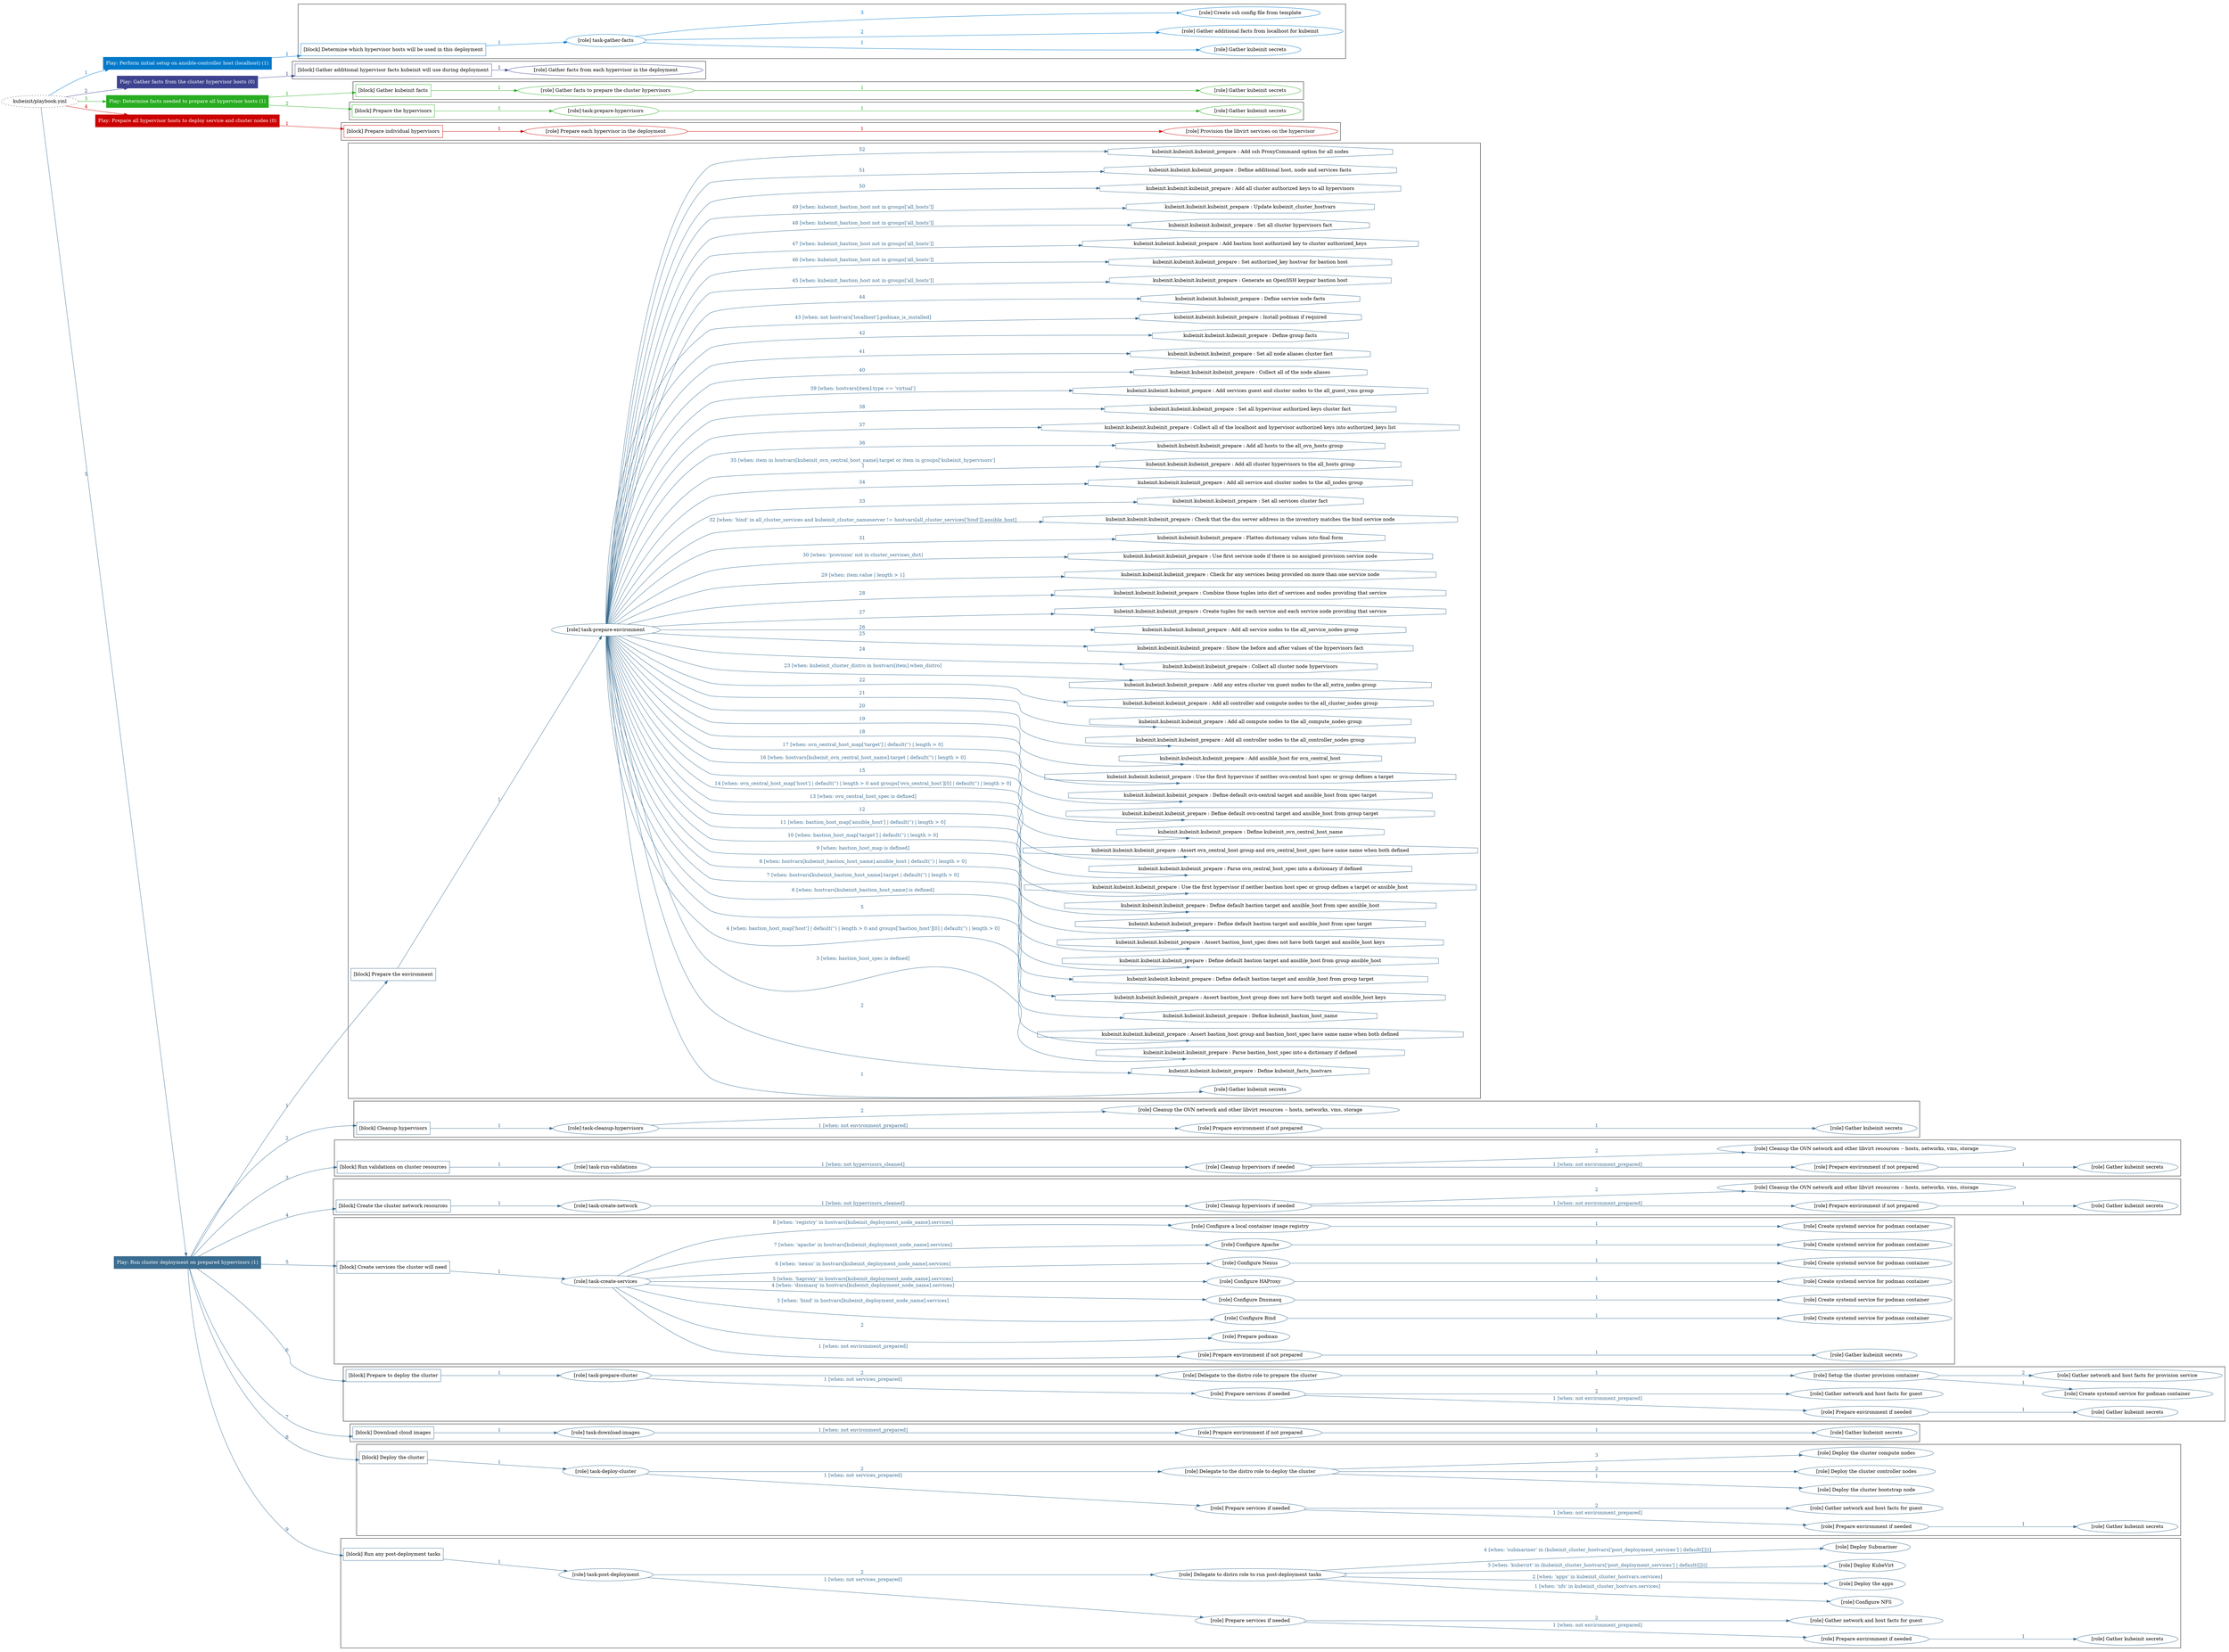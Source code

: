 digraph {
	graph [concentrate=true ordering=in rankdir=LR ratio=fill]
	edge [esep=5 sep=10]
	"kubeinit/playbook.yml" [URL="/home/runner/work/kubeinit/kubeinit/kubeinit/playbook.yml" id=playbook_f9e0d2db style=dotted]
	"kubeinit/playbook.yml" -> play_05ddfc3b [label="1 " color="#0279ca" fontcolor="#0279ca" id=edge_aa94c230 labeltooltip="1 " tooltip="1 "]
	subgraph "Play: Perform initial setup on ansible-controller host (localhost) (1)" {
		play_05ddfc3b [label="Play: Perform initial setup on ansible-controller host (localhost) (1)" URL="/home/runner/work/kubeinit/kubeinit/kubeinit/playbook.yml" color="#0279ca" fontcolor="#ffffff" id=play_05ddfc3b shape=box style=filled tooltip=localhost]
		play_05ddfc3b -> block_739e5cd2 [label=1 color="#0279ca" fontcolor="#0279ca" id=edge_efe613ea labeltooltip=1 tooltip=1]
		subgraph cluster_block_739e5cd2 {
			block_739e5cd2 [label="[block] Determine which hypervisor hosts will be used in this deployment" URL="/home/runner/work/kubeinit/kubeinit/kubeinit/playbook.yml" color="#0279ca" id=block_739e5cd2 labeltooltip="Determine which hypervisor hosts will be used in this deployment" shape=box tooltip="Determine which hypervisor hosts will be used in this deployment"]
			block_739e5cd2 -> role_17a0a77e [label="1 " color="#0279ca" fontcolor="#0279ca" id=edge_d558a50d labeltooltip="1 " tooltip="1 "]
			subgraph "task-gather-facts" {
				role_17a0a77e [label="[role] task-gather-facts" URL="/home/runner/work/kubeinit/kubeinit/kubeinit/playbook.yml" color="#0279ca" id=role_17a0a77e tooltip="task-gather-facts"]
				role_17a0a77e -> role_6390bf10 [label="1 " color="#0279ca" fontcolor="#0279ca" id=edge_3aea83cd labeltooltip="1 " tooltip="1 "]
				subgraph "Gather kubeinit secrets" {
					role_6390bf10 [label="[role] Gather kubeinit secrets" URL="/home/runner/.ansible/collections/ansible_collections/kubeinit/kubeinit/roles/kubeinit_prepare/tasks/build_hypervisors_group.yml" color="#0279ca" id=role_6390bf10 tooltip="Gather kubeinit secrets"]
				}
				role_17a0a77e -> role_f231f68f [label="2 " color="#0279ca" fontcolor="#0279ca" id=edge_6618d229 labeltooltip="2 " tooltip="2 "]
				subgraph "Gather additional facts from localhost for kubeinit" {
					role_f231f68f [label="[role] Gather additional facts from localhost for kubeinit" URL="/home/runner/.ansible/collections/ansible_collections/kubeinit/kubeinit/roles/kubeinit_prepare/tasks/build_hypervisors_group.yml" color="#0279ca" id=role_f231f68f tooltip="Gather additional facts from localhost for kubeinit"]
				}
				role_17a0a77e -> role_8ed776fd [label="3 " color="#0279ca" fontcolor="#0279ca" id=edge_2ec2432e labeltooltip="3 " tooltip="3 "]
				subgraph "Create ssh config file from template" {
					role_8ed776fd [label="[role] Create ssh config file from template" URL="/home/runner/.ansible/collections/ansible_collections/kubeinit/kubeinit/roles/kubeinit_prepare/tasks/build_hypervisors_group.yml" color="#0279ca" id=role_8ed776fd tooltip="Create ssh config file from template"]
				}
			}
		}
	}
	"kubeinit/playbook.yml" -> play_b8c75df2 [label="2 " color="#3d438f" fontcolor="#3d438f" id=edge_eca19a01 labeltooltip="2 " tooltip="2 "]
	subgraph "Play: Gather facts from the cluster hypervisor hosts (0)" {
		play_b8c75df2 [label="Play: Gather facts from the cluster hypervisor hosts (0)" URL="/home/runner/work/kubeinit/kubeinit/kubeinit/playbook.yml" color="#3d438f" fontcolor="#ffffff" id=play_b8c75df2 shape=box style=filled tooltip="Play: Gather facts from the cluster hypervisor hosts (0)"]
		play_b8c75df2 -> block_8ea46e12 [label=1 color="#3d438f" fontcolor="#3d438f" id=edge_2a815d0c labeltooltip=1 tooltip=1]
		subgraph cluster_block_8ea46e12 {
			block_8ea46e12 [label="[block] Gather additional hypervisor facts kubeinit will use during deployment" URL="/home/runner/work/kubeinit/kubeinit/kubeinit/playbook.yml" color="#3d438f" id=block_8ea46e12 labeltooltip="Gather additional hypervisor facts kubeinit will use during deployment" shape=box tooltip="Gather additional hypervisor facts kubeinit will use during deployment"]
			block_8ea46e12 -> role_f8459dce [label="1 " color="#3d438f" fontcolor="#3d438f" id=edge_3ef180e9 labeltooltip="1 " tooltip="1 "]
			subgraph "Gather facts from each hypervisor in the deployment" {
				role_f8459dce [label="[role] Gather facts from each hypervisor in the deployment" URL="/home/runner/work/kubeinit/kubeinit/kubeinit/playbook.yml" color="#3d438f" id=role_f8459dce tooltip="Gather facts from each hypervisor in the deployment"]
			}
		}
	}
	"kubeinit/playbook.yml" -> play_c1a86385 [label="3 " color="#28ac20" fontcolor="#28ac20" id=edge_3e3a0bda labeltooltip="3 " tooltip="3 "]
	subgraph "Play: Determine facts needed to prepare all hypervisor hosts (1)" {
		play_c1a86385 [label="Play: Determine facts needed to prepare all hypervisor hosts (1)" URL="/home/runner/work/kubeinit/kubeinit/kubeinit/playbook.yml" color="#28ac20" fontcolor="#ffffff" id=play_c1a86385 shape=box style=filled tooltip=localhost]
		play_c1a86385 -> block_10557d17 [label=1 color="#28ac20" fontcolor="#28ac20" id=edge_8525368a labeltooltip=1 tooltip=1]
		subgraph cluster_block_10557d17 {
			block_10557d17 [label="[block] Gather kubeinit facts" URL="/home/runner/work/kubeinit/kubeinit/kubeinit/playbook.yml" color="#28ac20" id=block_10557d17 labeltooltip="Gather kubeinit facts" shape=box tooltip="Gather kubeinit facts"]
			block_10557d17 -> role_5e2da467 [label="1 " color="#28ac20" fontcolor="#28ac20" id=edge_6669b43f labeltooltip="1 " tooltip="1 "]
			subgraph "Gather facts to prepare the cluster hypervisors" {
				role_5e2da467 [label="[role] Gather facts to prepare the cluster hypervisors" URL="/home/runner/work/kubeinit/kubeinit/kubeinit/playbook.yml" color="#28ac20" id=role_5e2da467 tooltip="Gather facts to prepare the cluster hypervisors"]
				role_5e2da467 -> role_9f8e8d15 [label="1 " color="#28ac20" fontcolor="#28ac20" id=edge_9c923174 labeltooltip="1 " tooltip="1 "]
				subgraph "Gather kubeinit secrets" {
					role_9f8e8d15 [label="[role] Gather kubeinit secrets" URL="/home/runner/.ansible/collections/ansible_collections/kubeinit/kubeinit/roles/kubeinit_prepare/tasks/gather_kubeinit_facts.yml" color="#28ac20" id=role_9f8e8d15 tooltip="Gather kubeinit secrets"]
				}
			}
		}
		play_c1a86385 -> block_930869d9 [label=2 color="#28ac20" fontcolor="#28ac20" id=edge_89c0e336 labeltooltip=2 tooltip=2]
		subgraph cluster_block_930869d9 {
			block_930869d9 [label="[block] Prepare the hypervisors" URL="/home/runner/work/kubeinit/kubeinit/kubeinit/playbook.yml" color="#28ac20" id=block_930869d9 labeltooltip="Prepare the hypervisors" shape=box tooltip="Prepare the hypervisors"]
			block_930869d9 -> role_69bd453c [label="1 " color="#28ac20" fontcolor="#28ac20" id=edge_4512acfe labeltooltip="1 " tooltip="1 "]
			subgraph "task-prepare-hypervisors" {
				role_69bd453c [label="[role] task-prepare-hypervisors" URL="/home/runner/work/kubeinit/kubeinit/kubeinit/playbook.yml" color="#28ac20" id=role_69bd453c tooltip="task-prepare-hypervisors"]
				role_69bd453c -> role_e9ef7962 [label="1 " color="#28ac20" fontcolor="#28ac20" id=edge_4fe8e64b labeltooltip="1 " tooltip="1 "]
				subgraph "Gather kubeinit secrets" {
					role_e9ef7962 [label="[role] Gather kubeinit secrets" URL="/home/runner/.ansible/collections/ansible_collections/kubeinit/kubeinit/roles/kubeinit_prepare/tasks/gather_kubeinit_facts.yml" color="#28ac20" id=role_e9ef7962 tooltip="Gather kubeinit secrets"]
				}
			}
		}
	}
	"kubeinit/playbook.yml" -> play_59b1534c [label="4 " color="#cc0100" fontcolor="#cc0100" id=edge_dda27174 labeltooltip="4 " tooltip="4 "]
	subgraph "Play: Prepare all hypervisor hosts to deploy service and cluster nodes (0)" {
		play_59b1534c [label="Play: Prepare all hypervisor hosts to deploy service and cluster nodes (0)" URL="/home/runner/work/kubeinit/kubeinit/kubeinit/playbook.yml" color="#cc0100" fontcolor="#ffffff" id=play_59b1534c shape=box style=filled tooltip="Play: Prepare all hypervisor hosts to deploy service and cluster nodes (0)"]
		play_59b1534c -> block_30a5d083 [label=1 color="#cc0100" fontcolor="#cc0100" id=edge_b9e3427d labeltooltip=1 tooltip=1]
		subgraph cluster_block_30a5d083 {
			block_30a5d083 [label="[block] Prepare individual hypervisors" URL="/home/runner/work/kubeinit/kubeinit/kubeinit/playbook.yml" color="#cc0100" id=block_30a5d083 labeltooltip="Prepare individual hypervisors" shape=box tooltip="Prepare individual hypervisors"]
			block_30a5d083 -> role_de04b384 [label="1 " color="#cc0100" fontcolor="#cc0100" id=edge_5699f2cc labeltooltip="1 " tooltip="1 "]
			subgraph "Prepare each hypervisor in the deployment" {
				role_de04b384 [label="[role] Prepare each hypervisor in the deployment" URL="/home/runner/work/kubeinit/kubeinit/kubeinit/playbook.yml" color="#cc0100" id=role_de04b384 tooltip="Prepare each hypervisor in the deployment"]
				role_de04b384 -> role_1e3e8be3 [label="1 " color="#cc0100" fontcolor="#cc0100" id=edge_a77867d1 labeltooltip="1 " tooltip="1 "]
				subgraph "Provision the libvirt services on the hypervisor" {
					role_1e3e8be3 [label="[role] Provision the libvirt services on the hypervisor" URL="/home/runner/.ansible/collections/ansible_collections/kubeinit/kubeinit/roles/kubeinit_prepare/tasks/prepare_hypervisor.yml" color="#cc0100" id=role_1e3e8be3 tooltip="Provision the libvirt services on the hypervisor"]
				}
			}
		}
	}
	"kubeinit/playbook.yml" -> play_da755603 [label="5 " color="#3b6d91" fontcolor="#3b6d91" id=edge_54625aae labeltooltip="5 " tooltip="5 "]
	subgraph "Play: Run cluster deployment on prepared hypervisors (1)" {
		play_da755603 [label="Play: Run cluster deployment on prepared hypervisors (1)" URL="/home/runner/work/kubeinit/kubeinit/kubeinit/playbook.yml" color="#3b6d91" fontcolor="#ffffff" id=play_da755603 shape=box style=filled tooltip=localhost]
		play_da755603 -> block_9d8c67bc [label=1 color="#3b6d91" fontcolor="#3b6d91" id=edge_5ffc8fa6 labeltooltip=1 tooltip=1]
		subgraph cluster_block_9d8c67bc {
			block_9d8c67bc [label="[block] Prepare the environment" URL="/home/runner/work/kubeinit/kubeinit/kubeinit/playbook.yml" color="#3b6d91" id=block_9d8c67bc labeltooltip="Prepare the environment" shape=box tooltip="Prepare the environment"]
			block_9d8c67bc -> role_9359002b [label="1 " color="#3b6d91" fontcolor="#3b6d91" id=edge_10d80631 labeltooltip="1 " tooltip="1 "]
			subgraph "task-prepare-environment" {
				role_9359002b [label="[role] task-prepare-environment" URL="/home/runner/work/kubeinit/kubeinit/kubeinit/playbook.yml" color="#3b6d91" id=role_9359002b tooltip="task-prepare-environment"]
				role_9359002b -> role_852c0ee1 [label="1 " color="#3b6d91" fontcolor="#3b6d91" id=edge_3044b5d1 labeltooltip="1 " tooltip="1 "]
				subgraph "Gather kubeinit secrets" {
					role_852c0ee1 [label="[role] Gather kubeinit secrets" URL="/home/runner/.ansible/collections/ansible_collections/kubeinit/kubeinit/roles/kubeinit_prepare/tasks/gather_kubeinit_facts.yml" color="#3b6d91" id=role_852c0ee1 tooltip="Gather kubeinit secrets"]
				}
				task_8f1c5b6f [label="kubeinit.kubeinit.kubeinit_prepare : Define kubeinit_facts_hostvars" URL="/home/runner/.ansible/collections/ansible_collections/kubeinit/kubeinit/roles/kubeinit_prepare/tasks/main.yml" color="#3b6d91" id=task_8f1c5b6f shape=octagon tooltip="kubeinit.kubeinit.kubeinit_prepare : Define kubeinit_facts_hostvars"]
				role_9359002b -> task_8f1c5b6f [label="2 " color="#3b6d91" fontcolor="#3b6d91" id=edge_2938a4d3 labeltooltip="2 " tooltip="2 "]
				task_d0b9c9cc [label="kubeinit.kubeinit.kubeinit_prepare : Parse bastion_host_spec into a dictionary if defined" URL="/home/runner/.ansible/collections/ansible_collections/kubeinit/kubeinit/roles/kubeinit_prepare/tasks/main.yml" color="#3b6d91" id=task_d0b9c9cc shape=octagon tooltip="kubeinit.kubeinit.kubeinit_prepare : Parse bastion_host_spec into a dictionary if defined"]
				role_9359002b -> task_d0b9c9cc [label="3 [when: bastion_host_spec is defined]" color="#3b6d91" fontcolor="#3b6d91" id=edge_4e488709 labeltooltip="3 [when: bastion_host_spec is defined]" tooltip="3 [when: bastion_host_spec is defined]"]
				task_c2a47ca2 [label="kubeinit.kubeinit.kubeinit_prepare : Assert bastion_host group and bastion_host_spec have same name when both defined" URL="/home/runner/.ansible/collections/ansible_collections/kubeinit/kubeinit/roles/kubeinit_prepare/tasks/main.yml" color="#3b6d91" id=task_c2a47ca2 shape=octagon tooltip="kubeinit.kubeinit.kubeinit_prepare : Assert bastion_host group and bastion_host_spec have same name when both defined"]
				role_9359002b -> task_c2a47ca2 [label="4 [when: bastion_host_map['host'] | default('') | length > 0 and groups['bastion_host'][0] | default('') | length > 0]" color="#3b6d91" fontcolor="#3b6d91" id=edge_67e34fd9 labeltooltip="4 [when: bastion_host_map['host'] | default('') | length > 0 and groups['bastion_host'][0] | default('') | length > 0]" tooltip="4 [when: bastion_host_map['host'] | default('') | length > 0 and groups['bastion_host'][0] | default('') | length > 0]"]
				task_eebaf76b [label="kubeinit.kubeinit.kubeinit_prepare : Define kubeinit_bastion_host_name" URL="/home/runner/.ansible/collections/ansible_collections/kubeinit/kubeinit/roles/kubeinit_prepare/tasks/main.yml" color="#3b6d91" id=task_eebaf76b shape=octagon tooltip="kubeinit.kubeinit.kubeinit_prepare : Define kubeinit_bastion_host_name"]
				role_9359002b -> task_eebaf76b [label="5 " color="#3b6d91" fontcolor="#3b6d91" id=edge_b3eda954 labeltooltip="5 " tooltip="5 "]
				task_259f5f75 [label="kubeinit.kubeinit.kubeinit_prepare : Assert bastion_host group does not have both target and ansible_host keys" URL="/home/runner/.ansible/collections/ansible_collections/kubeinit/kubeinit/roles/kubeinit_prepare/tasks/main.yml" color="#3b6d91" id=task_259f5f75 shape=octagon tooltip="kubeinit.kubeinit.kubeinit_prepare : Assert bastion_host group does not have both target and ansible_host keys"]
				role_9359002b -> task_259f5f75 [label="6 [when: hostvars[kubeinit_bastion_host_name] is defined]" color="#3b6d91" fontcolor="#3b6d91" id=edge_73ea7e32 labeltooltip="6 [when: hostvars[kubeinit_bastion_host_name] is defined]" tooltip="6 [when: hostvars[kubeinit_bastion_host_name] is defined]"]
				task_f42f898d [label="kubeinit.kubeinit.kubeinit_prepare : Define default bastion target and ansible_host from group target" URL="/home/runner/.ansible/collections/ansible_collections/kubeinit/kubeinit/roles/kubeinit_prepare/tasks/main.yml" color="#3b6d91" id=task_f42f898d shape=octagon tooltip="kubeinit.kubeinit.kubeinit_prepare : Define default bastion target and ansible_host from group target"]
				role_9359002b -> task_f42f898d [label="7 [when: hostvars[kubeinit_bastion_host_name].target | default('') | length > 0]" color="#3b6d91" fontcolor="#3b6d91" id=edge_53111af0 labeltooltip="7 [when: hostvars[kubeinit_bastion_host_name].target | default('') | length > 0]" tooltip="7 [when: hostvars[kubeinit_bastion_host_name].target | default('') | length > 0]"]
				task_b832cf38 [label="kubeinit.kubeinit.kubeinit_prepare : Define default bastion target and ansible_host from group ansible_host" URL="/home/runner/.ansible/collections/ansible_collections/kubeinit/kubeinit/roles/kubeinit_prepare/tasks/main.yml" color="#3b6d91" id=task_b832cf38 shape=octagon tooltip="kubeinit.kubeinit.kubeinit_prepare : Define default bastion target and ansible_host from group ansible_host"]
				role_9359002b -> task_b832cf38 [label="8 [when: hostvars[kubeinit_bastion_host_name].ansible_host | default('') | length > 0]" color="#3b6d91" fontcolor="#3b6d91" id=edge_7b4c489d labeltooltip="8 [when: hostvars[kubeinit_bastion_host_name].ansible_host | default('') | length > 0]" tooltip="8 [when: hostvars[kubeinit_bastion_host_name].ansible_host | default('') | length > 0]"]
				task_4ce69767 [label="kubeinit.kubeinit.kubeinit_prepare : Assert bastion_host_spec does not have both target and ansible_host keys" URL="/home/runner/.ansible/collections/ansible_collections/kubeinit/kubeinit/roles/kubeinit_prepare/tasks/main.yml" color="#3b6d91" id=task_4ce69767 shape=octagon tooltip="kubeinit.kubeinit.kubeinit_prepare : Assert bastion_host_spec does not have both target and ansible_host keys"]
				role_9359002b -> task_4ce69767 [label="9 [when: bastion_host_map is defined]" color="#3b6d91" fontcolor="#3b6d91" id=edge_49b644c6 labeltooltip="9 [when: bastion_host_map is defined]" tooltip="9 [when: bastion_host_map is defined]"]
				task_a966f4a5 [label="kubeinit.kubeinit.kubeinit_prepare : Define default bastion target and ansible_host from spec target" URL="/home/runner/.ansible/collections/ansible_collections/kubeinit/kubeinit/roles/kubeinit_prepare/tasks/main.yml" color="#3b6d91" id=task_a966f4a5 shape=octagon tooltip="kubeinit.kubeinit.kubeinit_prepare : Define default bastion target and ansible_host from spec target"]
				role_9359002b -> task_a966f4a5 [label="10 [when: bastion_host_map['target'] | default('') | length > 0]" color="#3b6d91" fontcolor="#3b6d91" id=edge_24c73da5 labeltooltip="10 [when: bastion_host_map['target'] | default('') | length > 0]" tooltip="10 [when: bastion_host_map['target'] | default('') | length > 0]"]
				task_a1a6d810 [label="kubeinit.kubeinit.kubeinit_prepare : Define default bastion target and ansible_host from spec ansible_host" URL="/home/runner/.ansible/collections/ansible_collections/kubeinit/kubeinit/roles/kubeinit_prepare/tasks/main.yml" color="#3b6d91" id=task_a1a6d810 shape=octagon tooltip="kubeinit.kubeinit.kubeinit_prepare : Define default bastion target and ansible_host from spec ansible_host"]
				role_9359002b -> task_a1a6d810 [label="11 [when: bastion_host_map['ansible_host'] | default('') | length > 0]" color="#3b6d91" fontcolor="#3b6d91" id=edge_9d19decd labeltooltip="11 [when: bastion_host_map['ansible_host'] | default('') | length > 0]" tooltip="11 [when: bastion_host_map['ansible_host'] | default('') | length > 0]"]
				task_2424c5c3 [label="kubeinit.kubeinit.kubeinit_prepare : Use the first hypervisor if neither bastion host spec or group defines a target or ansible_host" URL="/home/runner/.ansible/collections/ansible_collections/kubeinit/kubeinit/roles/kubeinit_prepare/tasks/main.yml" color="#3b6d91" id=task_2424c5c3 shape=octagon tooltip="kubeinit.kubeinit.kubeinit_prepare : Use the first hypervisor if neither bastion host spec or group defines a target or ansible_host"]
				role_9359002b -> task_2424c5c3 [label="12 " color="#3b6d91" fontcolor="#3b6d91" id=edge_d098ae2c labeltooltip="12 " tooltip="12 "]
				task_5b89272a [label="kubeinit.kubeinit.kubeinit_prepare : Parse ovn_central_host_spec into a dictionary if defined" URL="/home/runner/.ansible/collections/ansible_collections/kubeinit/kubeinit/roles/kubeinit_prepare/tasks/main.yml" color="#3b6d91" id=task_5b89272a shape=octagon tooltip="kubeinit.kubeinit.kubeinit_prepare : Parse ovn_central_host_spec into a dictionary if defined"]
				role_9359002b -> task_5b89272a [label="13 [when: ovn_central_host_spec is defined]" color="#3b6d91" fontcolor="#3b6d91" id=edge_7ab3e5aa labeltooltip="13 [when: ovn_central_host_spec is defined]" tooltip="13 [when: ovn_central_host_spec is defined]"]
				task_04087b2d [label="kubeinit.kubeinit.kubeinit_prepare : Assert ovn_central_host group and ovn_central_host_spec have same name when both defined" URL="/home/runner/.ansible/collections/ansible_collections/kubeinit/kubeinit/roles/kubeinit_prepare/tasks/main.yml" color="#3b6d91" id=task_04087b2d shape=octagon tooltip="kubeinit.kubeinit.kubeinit_prepare : Assert ovn_central_host group and ovn_central_host_spec have same name when both defined"]
				role_9359002b -> task_04087b2d [label="14 [when: ovn_central_host_map['host'] | default('') | length > 0 and groups['ovn_central_host'][0] | default('') | length > 0]" color="#3b6d91" fontcolor="#3b6d91" id=edge_c7daac82 labeltooltip="14 [when: ovn_central_host_map['host'] | default('') | length > 0 and groups['ovn_central_host'][0] | default('') | length > 0]" tooltip="14 [when: ovn_central_host_map['host'] | default('') | length > 0 and groups['ovn_central_host'][0] | default('') | length > 0]"]
				task_50b45190 [label="kubeinit.kubeinit.kubeinit_prepare : Define kubeinit_ovn_central_host_name" URL="/home/runner/.ansible/collections/ansible_collections/kubeinit/kubeinit/roles/kubeinit_prepare/tasks/main.yml" color="#3b6d91" id=task_50b45190 shape=octagon tooltip="kubeinit.kubeinit.kubeinit_prepare : Define kubeinit_ovn_central_host_name"]
				role_9359002b -> task_50b45190 [label="15 " color="#3b6d91" fontcolor="#3b6d91" id=edge_da18d6ea labeltooltip="15 " tooltip="15 "]
				task_07c9259d [label="kubeinit.kubeinit.kubeinit_prepare : Define default ovn-central target and ansible_host from group target" URL="/home/runner/.ansible/collections/ansible_collections/kubeinit/kubeinit/roles/kubeinit_prepare/tasks/main.yml" color="#3b6d91" id=task_07c9259d shape=octagon tooltip="kubeinit.kubeinit.kubeinit_prepare : Define default ovn-central target and ansible_host from group target"]
				role_9359002b -> task_07c9259d [label="16 [when: hostvars[kubeinit_ovn_central_host_name].target | default('') | length > 0]" color="#3b6d91" fontcolor="#3b6d91" id=edge_3ca7b1ad labeltooltip="16 [when: hostvars[kubeinit_ovn_central_host_name].target | default('') | length > 0]" tooltip="16 [when: hostvars[kubeinit_ovn_central_host_name].target | default('') | length > 0]"]
				task_c6bddb0c [label="kubeinit.kubeinit.kubeinit_prepare : Define default ovn-central target and ansible_host from spec target" URL="/home/runner/.ansible/collections/ansible_collections/kubeinit/kubeinit/roles/kubeinit_prepare/tasks/main.yml" color="#3b6d91" id=task_c6bddb0c shape=octagon tooltip="kubeinit.kubeinit.kubeinit_prepare : Define default ovn-central target and ansible_host from spec target"]
				role_9359002b -> task_c6bddb0c [label="17 [when: ovn_central_host_map['target'] | default('') | length > 0]" color="#3b6d91" fontcolor="#3b6d91" id=edge_d569467d labeltooltip="17 [when: ovn_central_host_map['target'] | default('') | length > 0]" tooltip="17 [when: ovn_central_host_map['target'] | default('') | length > 0]"]
				task_3405ecaa [label="kubeinit.kubeinit.kubeinit_prepare : Use the first hypervisor if neither ovn-central host spec or group defines a target" URL="/home/runner/.ansible/collections/ansible_collections/kubeinit/kubeinit/roles/kubeinit_prepare/tasks/main.yml" color="#3b6d91" id=task_3405ecaa shape=octagon tooltip="kubeinit.kubeinit.kubeinit_prepare : Use the first hypervisor if neither ovn-central host spec or group defines a target"]
				role_9359002b -> task_3405ecaa [label="18 " color="#3b6d91" fontcolor="#3b6d91" id=edge_186bf886 labeltooltip="18 " tooltip="18 "]
				task_4e9fa338 [label="kubeinit.kubeinit.kubeinit_prepare : Add ansible_host for ovn_central_host" URL="/home/runner/.ansible/collections/ansible_collections/kubeinit/kubeinit/roles/kubeinit_prepare/tasks/main.yml" color="#3b6d91" id=task_4e9fa338 shape=octagon tooltip="kubeinit.kubeinit.kubeinit_prepare : Add ansible_host for ovn_central_host"]
				role_9359002b -> task_4e9fa338 [label="19 " color="#3b6d91" fontcolor="#3b6d91" id=edge_220c2450 labeltooltip="19 " tooltip="19 "]
				task_ef1e6786 [label="kubeinit.kubeinit.kubeinit_prepare : Add all controller nodes to the all_controller_nodes group" URL="/home/runner/.ansible/collections/ansible_collections/kubeinit/kubeinit/roles/kubeinit_prepare/tasks/prepare_groups.yml" color="#3b6d91" id=task_ef1e6786 shape=octagon tooltip="kubeinit.kubeinit.kubeinit_prepare : Add all controller nodes to the all_controller_nodes group"]
				role_9359002b -> task_ef1e6786 [label="20 " color="#3b6d91" fontcolor="#3b6d91" id=edge_b39ab394 labeltooltip="20 " tooltip="20 "]
				task_1975449e [label="kubeinit.kubeinit.kubeinit_prepare : Add all compute nodes to the all_compute_nodes group" URL="/home/runner/.ansible/collections/ansible_collections/kubeinit/kubeinit/roles/kubeinit_prepare/tasks/prepare_groups.yml" color="#3b6d91" id=task_1975449e shape=octagon tooltip="kubeinit.kubeinit.kubeinit_prepare : Add all compute nodes to the all_compute_nodes group"]
				role_9359002b -> task_1975449e [label="21 " color="#3b6d91" fontcolor="#3b6d91" id=edge_91ab1594 labeltooltip="21 " tooltip="21 "]
				task_a4ead1bc [label="kubeinit.kubeinit.kubeinit_prepare : Add all controller and compute nodes to the all_cluster_nodes group" URL="/home/runner/.ansible/collections/ansible_collections/kubeinit/kubeinit/roles/kubeinit_prepare/tasks/prepare_groups.yml" color="#3b6d91" id=task_a4ead1bc shape=octagon tooltip="kubeinit.kubeinit.kubeinit_prepare : Add all controller and compute nodes to the all_cluster_nodes group"]
				role_9359002b -> task_a4ead1bc [label="22 " color="#3b6d91" fontcolor="#3b6d91" id=edge_5dc5b8cb labeltooltip="22 " tooltip="22 "]
				task_ceeca02e [label="kubeinit.kubeinit.kubeinit_prepare : Add any extra cluster vm guest nodes to the all_extra_nodes group" URL="/home/runner/.ansible/collections/ansible_collections/kubeinit/kubeinit/roles/kubeinit_prepare/tasks/prepare_groups.yml" color="#3b6d91" id=task_ceeca02e shape=octagon tooltip="kubeinit.kubeinit.kubeinit_prepare : Add any extra cluster vm guest nodes to the all_extra_nodes group"]
				role_9359002b -> task_ceeca02e [label="23 [when: kubeinit_cluster_distro in hostvars[item].when_distro]" color="#3b6d91" fontcolor="#3b6d91" id=edge_3eb51eaf labeltooltip="23 [when: kubeinit_cluster_distro in hostvars[item].when_distro]" tooltip="23 [when: kubeinit_cluster_distro in hostvars[item].when_distro]"]
				task_2c4ff309 [label="kubeinit.kubeinit.kubeinit_prepare : Collect all cluster node hypervisors" URL="/home/runner/.ansible/collections/ansible_collections/kubeinit/kubeinit/roles/kubeinit_prepare/tasks/prepare_groups.yml" color="#3b6d91" id=task_2c4ff309 shape=octagon tooltip="kubeinit.kubeinit.kubeinit_prepare : Collect all cluster node hypervisors"]
				role_9359002b -> task_2c4ff309 [label="24 " color="#3b6d91" fontcolor="#3b6d91" id=edge_5d4711a9 labeltooltip="24 " tooltip="24 "]
				task_6487ff9e [label="kubeinit.kubeinit.kubeinit_prepare : Show the before and after values of the hypervisors fact" URL="/home/runner/.ansible/collections/ansible_collections/kubeinit/kubeinit/roles/kubeinit_prepare/tasks/prepare_groups.yml" color="#3b6d91" id=task_6487ff9e shape=octagon tooltip="kubeinit.kubeinit.kubeinit_prepare : Show the before and after values of the hypervisors fact"]
				role_9359002b -> task_6487ff9e [label="25 " color="#3b6d91" fontcolor="#3b6d91" id=edge_39def859 labeltooltip="25 " tooltip="25 "]
				task_aaad57cd [label="kubeinit.kubeinit.kubeinit_prepare : Add all service nodes to the all_service_nodes group" URL="/home/runner/.ansible/collections/ansible_collections/kubeinit/kubeinit/roles/kubeinit_prepare/tasks/prepare_groups.yml" color="#3b6d91" id=task_aaad57cd shape=octagon tooltip="kubeinit.kubeinit.kubeinit_prepare : Add all service nodes to the all_service_nodes group"]
				role_9359002b -> task_aaad57cd [label="26 " color="#3b6d91" fontcolor="#3b6d91" id=edge_017b9411 labeltooltip="26 " tooltip="26 "]
				task_42e0a7d1 [label="kubeinit.kubeinit.kubeinit_prepare : Create tuples for each service and each service node providing that service" URL="/home/runner/.ansible/collections/ansible_collections/kubeinit/kubeinit/roles/kubeinit_prepare/tasks/prepare_groups.yml" color="#3b6d91" id=task_42e0a7d1 shape=octagon tooltip="kubeinit.kubeinit.kubeinit_prepare : Create tuples for each service and each service node providing that service"]
				role_9359002b -> task_42e0a7d1 [label="27 " color="#3b6d91" fontcolor="#3b6d91" id=edge_e8fabe70 labeltooltip="27 " tooltip="27 "]
				task_c8440762 [label="kubeinit.kubeinit.kubeinit_prepare : Combine those tuples into dict of services and nodes providing that service" URL="/home/runner/.ansible/collections/ansible_collections/kubeinit/kubeinit/roles/kubeinit_prepare/tasks/prepare_groups.yml" color="#3b6d91" id=task_c8440762 shape=octagon tooltip="kubeinit.kubeinit.kubeinit_prepare : Combine those tuples into dict of services and nodes providing that service"]
				role_9359002b -> task_c8440762 [label="28 " color="#3b6d91" fontcolor="#3b6d91" id=edge_cc90cd5a labeltooltip="28 " tooltip="28 "]
				task_bdb1c17d [label="kubeinit.kubeinit.kubeinit_prepare : Check for any services being provided on more than one service node" URL="/home/runner/.ansible/collections/ansible_collections/kubeinit/kubeinit/roles/kubeinit_prepare/tasks/prepare_groups.yml" color="#3b6d91" id=task_bdb1c17d shape=octagon tooltip="kubeinit.kubeinit.kubeinit_prepare : Check for any services being provided on more than one service node"]
				role_9359002b -> task_bdb1c17d [label="29 [when: item.value | length > 1]" color="#3b6d91" fontcolor="#3b6d91" id=edge_0e774d73 labeltooltip="29 [when: item.value | length > 1]" tooltip="29 [when: item.value | length > 1]"]
				task_fc1c02e4 [label="kubeinit.kubeinit.kubeinit_prepare : Use first service node if there is no assigned provision service node" URL="/home/runner/.ansible/collections/ansible_collections/kubeinit/kubeinit/roles/kubeinit_prepare/tasks/prepare_groups.yml" color="#3b6d91" id=task_fc1c02e4 shape=octagon tooltip="kubeinit.kubeinit.kubeinit_prepare : Use first service node if there is no assigned provision service node"]
				role_9359002b -> task_fc1c02e4 [label="30 [when: 'provision' not in cluster_services_dict]" color="#3b6d91" fontcolor="#3b6d91" id=edge_fe1d4032 labeltooltip="30 [when: 'provision' not in cluster_services_dict]" tooltip="30 [when: 'provision' not in cluster_services_dict]"]
				task_64604cf2 [label="kubeinit.kubeinit.kubeinit_prepare : Flatten dictionary values into final form" URL="/home/runner/.ansible/collections/ansible_collections/kubeinit/kubeinit/roles/kubeinit_prepare/tasks/prepare_groups.yml" color="#3b6d91" id=task_64604cf2 shape=octagon tooltip="kubeinit.kubeinit.kubeinit_prepare : Flatten dictionary values into final form"]
				role_9359002b -> task_64604cf2 [label="31 " color="#3b6d91" fontcolor="#3b6d91" id=edge_1ed7a15e labeltooltip="31 " tooltip="31 "]
				task_593f85a4 [label="kubeinit.kubeinit.kubeinit_prepare : Check that the dns server address in the inventory matches the bind service node" URL="/home/runner/.ansible/collections/ansible_collections/kubeinit/kubeinit/roles/kubeinit_prepare/tasks/prepare_groups.yml" color="#3b6d91" id=task_593f85a4 shape=octagon tooltip="kubeinit.kubeinit.kubeinit_prepare : Check that the dns server address in the inventory matches the bind service node"]
				role_9359002b -> task_593f85a4 [label="32 [when: 'bind' in all_cluster_services and kubeinit_cluster_nameserver != hostvars[all_cluster_services['bind']].ansible_host]" color="#3b6d91" fontcolor="#3b6d91" id=edge_f4adac2f labeltooltip="32 [when: 'bind' in all_cluster_services and kubeinit_cluster_nameserver != hostvars[all_cluster_services['bind']].ansible_host]" tooltip="32 [when: 'bind' in all_cluster_services and kubeinit_cluster_nameserver != hostvars[all_cluster_services['bind']].ansible_host]"]
				task_613bd44e [label="kubeinit.kubeinit.kubeinit_prepare : Set all services cluster fact" URL="/home/runner/.ansible/collections/ansible_collections/kubeinit/kubeinit/roles/kubeinit_prepare/tasks/prepare_groups.yml" color="#3b6d91" id=task_613bd44e shape=octagon tooltip="kubeinit.kubeinit.kubeinit_prepare : Set all services cluster fact"]
				role_9359002b -> task_613bd44e [label="33 " color="#3b6d91" fontcolor="#3b6d91" id=edge_18dd8a5c labeltooltip="33 " tooltip="33 "]
				task_b0646062 [label="kubeinit.kubeinit.kubeinit_prepare : Add all service and cluster nodes to the all_nodes group" URL="/home/runner/.ansible/collections/ansible_collections/kubeinit/kubeinit/roles/kubeinit_prepare/tasks/prepare_groups.yml" color="#3b6d91" id=task_b0646062 shape=octagon tooltip="kubeinit.kubeinit.kubeinit_prepare : Add all service and cluster nodes to the all_nodes group"]
				role_9359002b -> task_b0646062 [label="34 " color="#3b6d91" fontcolor="#3b6d91" id=edge_2ac2d023 labeltooltip="34 " tooltip="34 "]
				task_0e30cfbd [label="kubeinit.kubeinit.kubeinit_prepare : Add all cluster hypervisors to the all_hosts group" URL="/home/runner/.ansible/collections/ansible_collections/kubeinit/kubeinit/roles/kubeinit_prepare/tasks/prepare_groups.yml" color="#3b6d91" id=task_0e30cfbd shape=octagon tooltip="kubeinit.kubeinit.kubeinit_prepare : Add all cluster hypervisors to the all_hosts group"]
				role_9359002b -> task_0e30cfbd [label="35 [when: item in hostvars[kubeinit_ovn_central_host_name].target or item in groups['kubeinit_hypervisors']
]" color="#3b6d91" fontcolor="#3b6d91" id=edge_07509f48 labeltooltip="35 [when: item in hostvars[kubeinit_ovn_central_host_name].target or item in groups['kubeinit_hypervisors']
]" tooltip="35 [when: item in hostvars[kubeinit_ovn_central_host_name].target or item in groups['kubeinit_hypervisors']
]"]
				task_f3d3667f [label="kubeinit.kubeinit.kubeinit_prepare : Add all hosts to the all_ovn_hosts group" URL="/home/runner/.ansible/collections/ansible_collections/kubeinit/kubeinit/roles/kubeinit_prepare/tasks/prepare_groups.yml" color="#3b6d91" id=task_f3d3667f shape=octagon tooltip="kubeinit.kubeinit.kubeinit_prepare : Add all hosts to the all_ovn_hosts group"]
				role_9359002b -> task_f3d3667f [label="36 " color="#3b6d91" fontcolor="#3b6d91" id=edge_87fe5601 labeltooltip="36 " tooltip="36 "]
				task_0162aed6 [label="kubeinit.kubeinit.kubeinit_prepare : Collect all of the localhost and hypervisor authorized keys into authorized_keys list" URL="/home/runner/.ansible/collections/ansible_collections/kubeinit/kubeinit/roles/kubeinit_prepare/tasks/prepare_groups.yml" color="#3b6d91" id=task_0162aed6 shape=octagon tooltip="kubeinit.kubeinit.kubeinit_prepare : Collect all of the localhost and hypervisor authorized keys into authorized_keys list"]
				role_9359002b -> task_0162aed6 [label="37 " color="#3b6d91" fontcolor="#3b6d91" id=edge_db1e3572 labeltooltip="37 " tooltip="37 "]
				task_738c0245 [label="kubeinit.kubeinit.kubeinit_prepare : Set all hypervisor authorized keys cluster fact" URL="/home/runner/.ansible/collections/ansible_collections/kubeinit/kubeinit/roles/kubeinit_prepare/tasks/prepare_groups.yml" color="#3b6d91" id=task_738c0245 shape=octagon tooltip="kubeinit.kubeinit.kubeinit_prepare : Set all hypervisor authorized keys cluster fact"]
				role_9359002b -> task_738c0245 [label="38 " color="#3b6d91" fontcolor="#3b6d91" id=edge_b96b6d30 labeltooltip="38 " tooltip="38 "]
				task_85e0f6e9 [label="kubeinit.kubeinit.kubeinit_prepare : Add services guest and cluster nodes to the all_guest_vms group" URL="/home/runner/.ansible/collections/ansible_collections/kubeinit/kubeinit/roles/kubeinit_prepare/tasks/prepare_groups.yml" color="#3b6d91" id=task_85e0f6e9 shape=octagon tooltip="kubeinit.kubeinit.kubeinit_prepare : Add services guest and cluster nodes to the all_guest_vms group"]
				role_9359002b -> task_85e0f6e9 [label="39 [when: hostvars[item].type == 'virtual']" color="#3b6d91" fontcolor="#3b6d91" id=edge_d0f6a363 labeltooltip="39 [when: hostvars[item].type == 'virtual']" tooltip="39 [when: hostvars[item].type == 'virtual']"]
				task_ee14863f [label="kubeinit.kubeinit.kubeinit_prepare : Collect all of the node aliases" URL="/home/runner/.ansible/collections/ansible_collections/kubeinit/kubeinit/roles/kubeinit_prepare/tasks/prepare_groups.yml" color="#3b6d91" id=task_ee14863f shape=octagon tooltip="kubeinit.kubeinit.kubeinit_prepare : Collect all of the node aliases"]
				role_9359002b -> task_ee14863f [label="40 " color="#3b6d91" fontcolor="#3b6d91" id=edge_b73b7263 labeltooltip="40 " tooltip="40 "]
				task_e68e7d90 [label="kubeinit.kubeinit.kubeinit_prepare : Set all node aliases cluster fact" URL="/home/runner/.ansible/collections/ansible_collections/kubeinit/kubeinit/roles/kubeinit_prepare/tasks/prepare_groups.yml" color="#3b6d91" id=task_e68e7d90 shape=octagon tooltip="kubeinit.kubeinit.kubeinit_prepare : Set all node aliases cluster fact"]
				role_9359002b -> task_e68e7d90 [label="41 " color="#3b6d91" fontcolor="#3b6d91" id=edge_5ee6170b labeltooltip="41 " tooltip="41 "]
				task_ad3c08ca [label="kubeinit.kubeinit.kubeinit_prepare : Define group facts" URL="/home/runner/.ansible/collections/ansible_collections/kubeinit/kubeinit/roles/kubeinit_prepare/tasks/main.yml" color="#3b6d91" id=task_ad3c08ca shape=octagon tooltip="kubeinit.kubeinit.kubeinit_prepare : Define group facts"]
				role_9359002b -> task_ad3c08ca [label="42 " color="#3b6d91" fontcolor="#3b6d91" id=edge_bb8b4e29 labeltooltip="42 " tooltip="42 "]
				task_7c8555fa [label="kubeinit.kubeinit.kubeinit_prepare : Install podman if required" URL="/home/runner/.ansible/collections/ansible_collections/kubeinit/kubeinit/roles/kubeinit_prepare/tasks/main.yml" color="#3b6d91" id=task_7c8555fa shape=octagon tooltip="kubeinit.kubeinit.kubeinit_prepare : Install podman if required"]
				role_9359002b -> task_7c8555fa [label="43 [when: not hostvars['localhost'].podman_is_installed]" color="#3b6d91" fontcolor="#3b6d91" id=edge_c8652e8e labeltooltip="43 [when: not hostvars['localhost'].podman_is_installed]" tooltip="43 [when: not hostvars['localhost'].podman_is_installed]"]
				task_4b40f3ee [label="kubeinit.kubeinit.kubeinit_prepare : Define service node facts" URL="/home/runner/.ansible/collections/ansible_collections/kubeinit/kubeinit/roles/kubeinit_prepare/tasks/main.yml" color="#3b6d91" id=task_4b40f3ee shape=octagon tooltip="kubeinit.kubeinit.kubeinit_prepare : Define service node facts"]
				role_9359002b -> task_4b40f3ee [label="44 " color="#3b6d91" fontcolor="#3b6d91" id=edge_6d3102d4 labeltooltip="44 " tooltip="44 "]
				task_e1cd41a3 [label="kubeinit.kubeinit.kubeinit_prepare : Generate an OpenSSH keypair bastion host" URL="/home/runner/.ansible/collections/ansible_collections/kubeinit/kubeinit/roles/kubeinit_prepare/tasks/main.yml" color="#3b6d91" id=task_e1cd41a3 shape=octagon tooltip="kubeinit.kubeinit.kubeinit_prepare : Generate an OpenSSH keypair bastion host"]
				role_9359002b -> task_e1cd41a3 [label="45 [when: kubeinit_bastion_host not in groups['all_hosts']]" color="#3b6d91" fontcolor="#3b6d91" id=edge_ac260af6 labeltooltip="45 [when: kubeinit_bastion_host not in groups['all_hosts']]" tooltip="45 [when: kubeinit_bastion_host not in groups['all_hosts']]"]
				task_925381a4 [label="kubeinit.kubeinit.kubeinit_prepare : Set authorized_key hostvar for bastion host" URL="/home/runner/.ansible/collections/ansible_collections/kubeinit/kubeinit/roles/kubeinit_prepare/tasks/main.yml" color="#3b6d91" id=task_925381a4 shape=octagon tooltip="kubeinit.kubeinit.kubeinit_prepare : Set authorized_key hostvar for bastion host"]
				role_9359002b -> task_925381a4 [label="46 [when: kubeinit_bastion_host not in groups['all_hosts']]" color="#3b6d91" fontcolor="#3b6d91" id=edge_a77fa778 labeltooltip="46 [when: kubeinit_bastion_host not in groups['all_hosts']]" tooltip="46 [when: kubeinit_bastion_host not in groups['all_hosts']]"]
				task_33565c53 [label="kubeinit.kubeinit.kubeinit_prepare : Add bastion host authorized key to cluster authorized_keys" URL="/home/runner/.ansible/collections/ansible_collections/kubeinit/kubeinit/roles/kubeinit_prepare/tasks/main.yml" color="#3b6d91" id=task_33565c53 shape=octagon tooltip="kubeinit.kubeinit.kubeinit_prepare : Add bastion host authorized key to cluster authorized_keys"]
				role_9359002b -> task_33565c53 [label="47 [when: kubeinit_bastion_host not in groups['all_hosts']]" color="#3b6d91" fontcolor="#3b6d91" id=edge_0b4f3a3d labeltooltip="47 [when: kubeinit_bastion_host not in groups['all_hosts']]" tooltip="47 [when: kubeinit_bastion_host not in groups['all_hosts']]"]
				task_4d9dd824 [label="kubeinit.kubeinit.kubeinit_prepare : Set all cluster hypervisors fact" URL="/home/runner/.ansible/collections/ansible_collections/kubeinit/kubeinit/roles/kubeinit_prepare/tasks/main.yml" color="#3b6d91" id=task_4d9dd824 shape=octagon tooltip="kubeinit.kubeinit.kubeinit_prepare : Set all cluster hypervisors fact"]
				role_9359002b -> task_4d9dd824 [label="48 [when: kubeinit_bastion_host not in groups['all_hosts']]" color="#3b6d91" fontcolor="#3b6d91" id=edge_d5a25550 labeltooltip="48 [when: kubeinit_bastion_host not in groups['all_hosts']]" tooltip="48 [when: kubeinit_bastion_host not in groups['all_hosts']]"]
				task_4183ca8d [label="kubeinit.kubeinit.kubeinit_prepare : Update kubeinit_cluster_hostvars" URL="/home/runner/.ansible/collections/ansible_collections/kubeinit/kubeinit/roles/kubeinit_prepare/tasks/main.yml" color="#3b6d91" id=task_4183ca8d shape=octagon tooltip="kubeinit.kubeinit.kubeinit_prepare : Update kubeinit_cluster_hostvars"]
				role_9359002b -> task_4183ca8d [label="49 [when: kubeinit_bastion_host not in groups['all_hosts']]" color="#3b6d91" fontcolor="#3b6d91" id=edge_e1d379a4 labeltooltip="49 [when: kubeinit_bastion_host not in groups['all_hosts']]" tooltip="49 [when: kubeinit_bastion_host not in groups['all_hosts']]"]
				task_16cbd550 [label="kubeinit.kubeinit.kubeinit_prepare : Add all cluster authorized keys to all hypervisors" URL="/home/runner/.ansible/collections/ansible_collections/kubeinit/kubeinit/roles/kubeinit_prepare/tasks/main.yml" color="#3b6d91" id=task_16cbd550 shape=octagon tooltip="kubeinit.kubeinit.kubeinit_prepare : Add all cluster authorized keys to all hypervisors"]
				role_9359002b -> task_16cbd550 [label="50 " color="#3b6d91" fontcolor="#3b6d91" id=edge_2238d536 labeltooltip="50 " tooltip="50 "]
				task_ac60b958 [label="kubeinit.kubeinit.kubeinit_prepare : Define additional host, node and services facts" URL="/home/runner/.ansible/collections/ansible_collections/kubeinit/kubeinit/roles/kubeinit_prepare/tasks/main.yml" color="#3b6d91" id=task_ac60b958 shape=octagon tooltip="kubeinit.kubeinit.kubeinit_prepare : Define additional host, node and services facts"]
				role_9359002b -> task_ac60b958 [label="51 " color="#3b6d91" fontcolor="#3b6d91" id=edge_2ed7eacf labeltooltip="51 " tooltip="51 "]
				task_98025dc3 [label="kubeinit.kubeinit.kubeinit_prepare : Add ssh ProxyCommand option for all nodes" URL="/home/runner/.ansible/collections/ansible_collections/kubeinit/kubeinit/roles/kubeinit_prepare/tasks/main.yml" color="#3b6d91" id=task_98025dc3 shape=octagon tooltip="kubeinit.kubeinit.kubeinit_prepare : Add ssh ProxyCommand option for all nodes"]
				role_9359002b -> task_98025dc3 [label="52 " color="#3b6d91" fontcolor="#3b6d91" id=edge_9d5b4562 labeltooltip="52 " tooltip="52 "]
			}
		}
		play_da755603 -> block_43eb0010 [label=2 color="#3b6d91" fontcolor="#3b6d91" id=edge_ec0a23a0 labeltooltip=2 tooltip=2]
		subgraph cluster_block_43eb0010 {
			block_43eb0010 [label="[block] Cleanup hypervisors" URL="/home/runner/work/kubeinit/kubeinit/kubeinit/playbook.yml" color="#3b6d91" id=block_43eb0010 labeltooltip="Cleanup hypervisors" shape=box tooltip="Cleanup hypervisors"]
			block_43eb0010 -> role_a43eea11 [label="1 " color="#3b6d91" fontcolor="#3b6d91" id=edge_4f8b3ee3 labeltooltip="1 " tooltip="1 "]
			subgraph "task-cleanup-hypervisors" {
				role_a43eea11 [label="[role] task-cleanup-hypervisors" URL="/home/runner/work/kubeinit/kubeinit/kubeinit/playbook.yml" color="#3b6d91" id=role_a43eea11 tooltip="task-cleanup-hypervisors"]
				role_a43eea11 -> role_6cb0ad04 [label="1 [when: not environment_prepared]" color="#3b6d91" fontcolor="#3b6d91" id=edge_9c12de19 labeltooltip="1 [when: not environment_prepared]" tooltip="1 [when: not environment_prepared]"]
				subgraph "Prepare environment if not prepared" {
					role_6cb0ad04 [label="[role] Prepare environment if not prepared" URL="/home/runner/.ansible/collections/ansible_collections/kubeinit/kubeinit/roles/kubeinit_prepare/tasks/cleanup_hypervisors.yml" color="#3b6d91" id=role_6cb0ad04 tooltip="Prepare environment if not prepared"]
					role_6cb0ad04 -> role_c6d3ab68 [label="1 " color="#3b6d91" fontcolor="#3b6d91" id=edge_4712fa01 labeltooltip="1 " tooltip="1 "]
					subgraph "Gather kubeinit secrets" {
						role_c6d3ab68 [label="[role] Gather kubeinit secrets" URL="/home/runner/.ansible/collections/ansible_collections/kubeinit/kubeinit/roles/kubeinit_prepare/tasks/gather_kubeinit_facts.yml" color="#3b6d91" id=role_c6d3ab68 tooltip="Gather kubeinit secrets"]
					}
				}
				role_a43eea11 -> role_c52690bd [label="2 " color="#3b6d91" fontcolor="#3b6d91" id=edge_97a9d017 labeltooltip="2 " tooltip="2 "]
				subgraph "Cleanup the OVN network and other libvirt resources -- hosts, networks, vms, storage" {
					role_c52690bd [label="[role] Cleanup the OVN network and other libvirt resources -- hosts, networks, vms, storage" URL="/home/runner/.ansible/collections/ansible_collections/kubeinit/kubeinit/roles/kubeinit_prepare/tasks/cleanup_hypervisors.yml" color="#3b6d91" id=role_c52690bd tooltip="Cleanup the OVN network and other libvirt resources -- hosts, networks, vms, storage"]
				}
			}
		}
		play_da755603 -> block_8ee7e3b4 [label=3 color="#3b6d91" fontcolor="#3b6d91" id=edge_3f51c8a7 labeltooltip=3 tooltip=3]
		subgraph cluster_block_8ee7e3b4 {
			block_8ee7e3b4 [label="[block] Run validations on cluster resources" URL="/home/runner/work/kubeinit/kubeinit/kubeinit/playbook.yml" color="#3b6d91" id=block_8ee7e3b4 labeltooltip="Run validations on cluster resources" shape=box tooltip="Run validations on cluster resources"]
			block_8ee7e3b4 -> role_3d61bafe [label="1 " color="#3b6d91" fontcolor="#3b6d91" id=edge_f2f208f8 labeltooltip="1 " tooltip="1 "]
			subgraph "task-run-validations" {
				role_3d61bafe [label="[role] task-run-validations" URL="/home/runner/work/kubeinit/kubeinit/kubeinit/playbook.yml" color="#3b6d91" id=role_3d61bafe tooltip="task-run-validations"]
				role_3d61bafe -> role_08e7839c [label="1 [when: not hypervisors_cleaned]" color="#3b6d91" fontcolor="#3b6d91" id=edge_dee42c40 labeltooltip="1 [when: not hypervisors_cleaned]" tooltip="1 [when: not hypervisors_cleaned]"]
				subgraph "Cleanup hypervisors if needed" {
					role_08e7839c [label="[role] Cleanup hypervisors if needed" URL="/home/runner/.ansible/collections/ansible_collections/kubeinit/kubeinit/roles/kubeinit_validations/tasks/main.yml" color="#3b6d91" id=role_08e7839c tooltip="Cleanup hypervisors if needed"]
					role_08e7839c -> role_9dfa212a [label="1 [when: not environment_prepared]" color="#3b6d91" fontcolor="#3b6d91" id=edge_f9534f33 labeltooltip="1 [when: not environment_prepared]" tooltip="1 [when: not environment_prepared]"]
					subgraph "Prepare environment if not prepared" {
						role_9dfa212a [label="[role] Prepare environment if not prepared" URL="/home/runner/.ansible/collections/ansible_collections/kubeinit/kubeinit/roles/kubeinit_prepare/tasks/cleanup_hypervisors.yml" color="#3b6d91" id=role_9dfa212a tooltip="Prepare environment if not prepared"]
						role_9dfa212a -> role_4086ec15 [label="1 " color="#3b6d91" fontcolor="#3b6d91" id=edge_982c244c labeltooltip="1 " tooltip="1 "]
						subgraph "Gather kubeinit secrets" {
							role_4086ec15 [label="[role] Gather kubeinit secrets" URL="/home/runner/.ansible/collections/ansible_collections/kubeinit/kubeinit/roles/kubeinit_prepare/tasks/gather_kubeinit_facts.yml" color="#3b6d91" id=role_4086ec15 tooltip="Gather kubeinit secrets"]
						}
					}
					role_08e7839c -> role_5f0eb132 [label="2 " color="#3b6d91" fontcolor="#3b6d91" id=edge_6e17eb1a labeltooltip="2 " tooltip="2 "]
					subgraph "Cleanup the OVN network and other libvirt resources -- hosts, networks, vms, storage" {
						role_5f0eb132 [label="[role] Cleanup the OVN network and other libvirt resources -- hosts, networks, vms, storage" URL="/home/runner/.ansible/collections/ansible_collections/kubeinit/kubeinit/roles/kubeinit_prepare/tasks/cleanup_hypervisors.yml" color="#3b6d91" id=role_5f0eb132 tooltip="Cleanup the OVN network and other libvirt resources -- hosts, networks, vms, storage"]
					}
				}
			}
		}
		play_da755603 -> block_d3b24037 [label=4 color="#3b6d91" fontcolor="#3b6d91" id=edge_289d0187 labeltooltip=4 tooltip=4]
		subgraph cluster_block_d3b24037 {
			block_d3b24037 [label="[block] Create the cluster network resources" URL="/home/runner/work/kubeinit/kubeinit/kubeinit/playbook.yml" color="#3b6d91" id=block_d3b24037 labeltooltip="Create the cluster network resources" shape=box tooltip="Create the cluster network resources"]
			block_d3b24037 -> role_bf632e7e [label="1 " color="#3b6d91" fontcolor="#3b6d91" id=edge_7e687e2e labeltooltip="1 " tooltip="1 "]
			subgraph "task-create-network" {
				role_bf632e7e [label="[role] task-create-network" URL="/home/runner/work/kubeinit/kubeinit/kubeinit/playbook.yml" color="#3b6d91" id=role_bf632e7e tooltip="task-create-network"]
				role_bf632e7e -> role_051e4259 [label="1 [when: not hypervisors_cleaned]" color="#3b6d91" fontcolor="#3b6d91" id=edge_1504a757 labeltooltip="1 [when: not hypervisors_cleaned]" tooltip="1 [when: not hypervisors_cleaned]"]
				subgraph "Cleanup hypervisors if needed" {
					role_051e4259 [label="[role] Cleanup hypervisors if needed" URL="/home/runner/.ansible/collections/ansible_collections/kubeinit/kubeinit/roles/kubeinit_libvirt/tasks/create_network.yml" color="#3b6d91" id=role_051e4259 tooltip="Cleanup hypervisors if needed"]
					role_051e4259 -> role_6878a503 [label="1 [when: not environment_prepared]" color="#3b6d91" fontcolor="#3b6d91" id=edge_a8181d9f labeltooltip="1 [when: not environment_prepared]" tooltip="1 [when: not environment_prepared]"]
					subgraph "Prepare environment if not prepared" {
						role_6878a503 [label="[role] Prepare environment if not prepared" URL="/home/runner/.ansible/collections/ansible_collections/kubeinit/kubeinit/roles/kubeinit_prepare/tasks/cleanup_hypervisors.yml" color="#3b6d91" id=role_6878a503 tooltip="Prepare environment if not prepared"]
						role_6878a503 -> role_45273817 [label="1 " color="#3b6d91" fontcolor="#3b6d91" id=edge_b374573a labeltooltip="1 " tooltip="1 "]
						subgraph "Gather kubeinit secrets" {
							role_45273817 [label="[role] Gather kubeinit secrets" URL="/home/runner/.ansible/collections/ansible_collections/kubeinit/kubeinit/roles/kubeinit_prepare/tasks/gather_kubeinit_facts.yml" color="#3b6d91" id=role_45273817 tooltip="Gather kubeinit secrets"]
						}
					}
					role_051e4259 -> role_884702c0 [label="2 " color="#3b6d91" fontcolor="#3b6d91" id=edge_4ecd0d47 labeltooltip="2 " tooltip="2 "]
					subgraph "Cleanup the OVN network and other libvirt resources -- hosts, networks, vms, storage" {
						role_884702c0 [label="[role] Cleanup the OVN network and other libvirt resources -- hosts, networks, vms, storage" URL="/home/runner/.ansible/collections/ansible_collections/kubeinit/kubeinit/roles/kubeinit_prepare/tasks/cleanup_hypervisors.yml" color="#3b6d91" id=role_884702c0 tooltip="Cleanup the OVN network and other libvirt resources -- hosts, networks, vms, storage"]
					}
				}
			}
		}
		play_da755603 -> block_4002861f [label=5 color="#3b6d91" fontcolor="#3b6d91" id=edge_1760516c labeltooltip=5 tooltip=5]
		subgraph cluster_block_4002861f {
			block_4002861f [label="[block] Create services the cluster will need" URL="/home/runner/work/kubeinit/kubeinit/kubeinit/playbook.yml" color="#3b6d91" id=block_4002861f labeltooltip="Create services the cluster will need" shape=box tooltip="Create services the cluster will need"]
			block_4002861f -> role_a4b24b9b [label="1 " color="#3b6d91" fontcolor="#3b6d91" id=edge_6e2f0da7 labeltooltip="1 " tooltip="1 "]
			subgraph "task-create-services" {
				role_a4b24b9b [label="[role] task-create-services" URL="/home/runner/work/kubeinit/kubeinit/kubeinit/playbook.yml" color="#3b6d91" id=role_a4b24b9b tooltip="task-create-services"]
				role_a4b24b9b -> role_bec30159 [label="1 [when: not environment_prepared]" color="#3b6d91" fontcolor="#3b6d91" id=edge_e6590e58 labeltooltip="1 [when: not environment_prepared]" tooltip="1 [when: not environment_prepared]"]
				subgraph "Prepare environment if not prepared" {
					role_bec30159 [label="[role] Prepare environment if not prepared" URL="/home/runner/.ansible/collections/ansible_collections/kubeinit/kubeinit/roles/kubeinit_services/tasks/main.yml" color="#3b6d91" id=role_bec30159 tooltip="Prepare environment if not prepared"]
					role_bec30159 -> role_6fde8ef7 [label="1 " color="#3b6d91" fontcolor="#3b6d91" id=edge_62c155d3 labeltooltip="1 " tooltip="1 "]
					subgraph "Gather kubeinit secrets" {
						role_6fde8ef7 [label="[role] Gather kubeinit secrets" URL="/home/runner/.ansible/collections/ansible_collections/kubeinit/kubeinit/roles/kubeinit_prepare/tasks/gather_kubeinit_facts.yml" color="#3b6d91" id=role_6fde8ef7 tooltip="Gather kubeinit secrets"]
					}
				}
				role_a4b24b9b -> role_565c2c95 [label="2 " color="#3b6d91" fontcolor="#3b6d91" id=edge_d8d127ba labeltooltip="2 " tooltip="2 "]
				subgraph "Prepare podman" {
					role_565c2c95 [label="[role] Prepare podman" URL="/home/runner/.ansible/collections/ansible_collections/kubeinit/kubeinit/roles/kubeinit_services/tasks/00_create_service_pod.yml" color="#3b6d91" id=role_565c2c95 tooltip="Prepare podman"]
				}
				role_a4b24b9b -> role_001714dd [label="3 [when: 'bind' in hostvars[kubeinit_deployment_node_name].services]" color="#3b6d91" fontcolor="#3b6d91" id=edge_be5844dc labeltooltip="3 [when: 'bind' in hostvars[kubeinit_deployment_node_name].services]" tooltip="3 [when: 'bind' in hostvars[kubeinit_deployment_node_name].services]"]
				subgraph "Configure Bind" {
					role_001714dd [label="[role] Configure Bind" URL="/home/runner/.ansible/collections/ansible_collections/kubeinit/kubeinit/roles/kubeinit_services/tasks/start_services_containers.yml" color="#3b6d91" id=role_001714dd tooltip="Configure Bind"]
					role_001714dd -> role_86cd39e5 [label="1 " color="#3b6d91" fontcolor="#3b6d91" id=edge_f2e0f425 labeltooltip="1 " tooltip="1 "]
					subgraph "Create systemd service for podman container" {
						role_86cd39e5 [label="[role] Create systemd service for podman container" URL="/home/runner/.ansible/collections/ansible_collections/kubeinit/kubeinit/roles/kubeinit_bind/tasks/main.yml" color="#3b6d91" id=role_86cd39e5 tooltip="Create systemd service for podman container"]
					}
				}
				role_a4b24b9b -> role_681cbc55 [label="4 [when: 'dnsmasq' in hostvars[kubeinit_deployment_node_name].services]" color="#3b6d91" fontcolor="#3b6d91" id=edge_79303e3d labeltooltip="4 [when: 'dnsmasq' in hostvars[kubeinit_deployment_node_name].services]" tooltip="4 [when: 'dnsmasq' in hostvars[kubeinit_deployment_node_name].services]"]
				subgraph "Configure Dnsmasq" {
					role_681cbc55 [label="[role] Configure Dnsmasq" URL="/home/runner/.ansible/collections/ansible_collections/kubeinit/kubeinit/roles/kubeinit_services/tasks/start_services_containers.yml" color="#3b6d91" id=role_681cbc55 tooltip="Configure Dnsmasq"]
					role_681cbc55 -> role_b776ca6f [label="1 " color="#3b6d91" fontcolor="#3b6d91" id=edge_0e7fc85e labeltooltip="1 " tooltip="1 "]
					subgraph "Create systemd service for podman container" {
						role_b776ca6f [label="[role] Create systemd service for podman container" URL="/home/runner/.ansible/collections/ansible_collections/kubeinit/kubeinit/roles/kubeinit_dnsmasq/tasks/main.yml" color="#3b6d91" id=role_b776ca6f tooltip="Create systemd service for podman container"]
					}
				}
				role_a4b24b9b -> role_38f08c8c [label="5 [when: 'haproxy' in hostvars[kubeinit_deployment_node_name].services]" color="#3b6d91" fontcolor="#3b6d91" id=edge_4267d592 labeltooltip="5 [when: 'haproxy' in hostvars[kubeinit_deployment_node_name].services]" tooltip="5 [when: 'haproxy' in hostvars[kubeinit_deployment_node_name].services]"]
				subgraph "Configure HAProxy" {
					role_38f08c8c [label="[role] Configure HAProxy" URL="/home/runner/.ansible/collections/ansible_collections/kubeinit/kubeinit/roles/kubeinit_services/tasks/start_services_containers.yml" color="#3b6d91" id=role_38f08c8c tooltip="Configure HAProxy"]
					role_38f08c8c -> role_d83d57d8 [label="1 " color="#3b6d91" fontcolor="#3b6d91" id=edge_4163f89a labeltooltip="1 " tooltip="1 "]
					subgraph "Create systemd service for podman container" {
						role_d83d57d8 [label="[role] Create systemd service for podman container" URL="/home/runner/.ansible/collections/ansible_collections/kubeinit/kubeinit/roles/kubeinit_haproxy/tasks/main.yml" color="#3b6d91" id=role_d83d57d8 tooltip="Create systemd service for podman container"]
					}
				}
				role_a4b24b9b -> role_6962c53e [label="6 [when: 'nexus' in hostvars[kubeinit_deployment_node_name].services]" color="#3b6d91" fontcolor="#3b6d91" id=edge_818d9ef7 labeltooltip="6 [when: 'nexus' in hostvars[kubeinit_deployment_node_name].services]" tooltip="6 [when: 'nexus' in hostvars[kubeinit_deployment_node_name].services]"]
				subgraph "Configure Nexus" {
					role_6962c53e [label="[role] Configure Nexus" URL="/home/runner/.ansible/collections/ansible_collections/kubeinit/kubeinit/roles/kubeinit_services/tasks/start_services_containers.yml" color="#3b6d91" id=role_6962c53e tooltip="Configure Nexus"]
					role_6962c53e -> role_d534c301 [label="1 " color="#3b6d91" fontcolor="#3b6d91" id=edge_d5a7fc31 labeltooltip="1 " tooltip="1 "]
					subgraph "Create systemd service for podman container" {
						role_d534c301 [label="[role] Create systemd service for podman container" URL="/home/runner/.ansible/collections/ansible_collections/kubeinit/kubeinit/roles/kubeinit_nexus/tasks/main.yml" color="#3b6d91" id=role_d534c301 tooltip="Create systemd service for podman container"]
					}
				}
				role_a4b24b9b -> role_72264c15 [label="7 [when: 'apache' in hostvars[kubeinit_deployment_node_name].services]" color="#3b6d91" fontcolor="#3b6d91" id=edge_9b129b5f labeltooltip="7 [when: 'apache' in hostvars[kubeinit_deployment_node_name].services]" tooltip="7 [when: 'apache' in hostvars[kubeinit_deployment_node_name].services]"]
				subgraph "Configure Apache" {
					role_72264c15 [label="[role] Configure Apache" URL="/home/runner/.ansible/collections/ansible_collections/kubeinit/kubeinit/roles/kubeinit_services/tasks/start_services_containers.yml" color="#3b6d91" id=role_72264c15 tooltip="Configure Apache"]
					role_72264c15 -> role_68ca8d59 [label="1 " color="#3b6d91" fontcolor="#3b6d91" id=edge_6a61821a labeltooltip="1 " tooltip="1 "]
					subgraph "Create systemd service for podman container" {
						role_68ca8d59 [label="[role] Create systemd service for podman container" URL="/home/runner/.ansible/collections/ansible_collections/kubeinit/kubeinit/roles/kubeinit_apache/tasks/main.yml" color="#3b6d91" id=role_68ca8d59 tooltip="Create systemd service for podman container"]
					}
				}
				role_a4b24b9b -> role_e6a3a9ed [label="8 [when: 'registry' in hostvars[kubeinit_deployment_node_name].services]" color="#3b6d91" fontcolor="#3b6d91" id=edge_124f802b labeltooltip="8 [when: 'registry' in hostvars[kubeinit_deployment_node_name].services]" tooltip="8 [when: 'registry' in hostvars[kubeinit_deployment_node_name].services]"]
				subgraph "Configure a local container image registry" {
					role_e6a3a9ed [label="[role] Configure a local container image registry" URL="/home/runner/.ansible/collections/ansible_collections/kubeinit/kubeinit/roles/kubeinit_services/tasks/start_services_containers.yml" color="#3b6d91" id=role_e6a3a9ed tooltip="Configure a local container image registry"]
					role_e6a3a9ed -> role_adb87349 [label="1 " color="#3b6d91" fontcolor="#3b6d91" id=edge_bcfd51d1 labeltooltip="1 " tooltip="1 "]
					subgraph "Create systemd service for podman container" {
						role_adb87349 [label="[role] Create systemd service for podman container" URL="/home/runner/.ansible/collections/ansible_collections/kubeinit/kubeinit/roles/kubeinit_registry/tasks/main.yml" color="#3b6d91" id=role_adb87349 tooltip="Create systemd service for podman container"]
					}
				}
			}
		}
		play_da755603 -> block_36960054 [label=6 color="#3b6d91" fontcolor="#3b6d91" id=edge_c7bbda1e labeltooltip=6 tooltip=6]
		subgraph cluster_block_36960054 {
			block_36960054 [label="[block] Prepare to deploy the cluster" URL="/home/runner/work/kubeinit/kubeinit/kubeinit/playbook.yml" color="#3b6d91" id=block_36960054 labeltooltip="Prepare to deploy the cluster" shape=box tooltip="Prepare to deploy the cluster"]
			block_36960054 -> role_20b34783 [label="1 " color="#3b6d91" fontcolor="#3b6d91" id=edge_3cf0a398 labeltooltip="1 " tooltip="1 "]
			subgraph "task-prepare-cluster" {
				role_20b34783 [label="[role] task-prepare-cluster" URL="/home/runner/work/kubeinit/kubeinit/kubeinit/playbook.yml" color="#3b6d91" id=role_20b34783 tooltip="task-prepare-cluster"]
				role_20b34783 -> role_058f714e [label="1 [when: not services_prepared]" color="#3b6d91" fontcolor="#3b6d91" id=edge_0f3e10c6 labeltooltip="1 [when: not services_prepared]" tooltip="1 [when: not services_prepared]"]
				subgraph "Prepare services if needed" {
					role_058f714e [label="[role] Prepare services if needed" URL="/home/runner/.ansible/collections/ansible_collections/kubeinit/kubeinit/roles/kubeinit_prepare/tasks/prepare_cluster.yml" color="#3b6d91" id=role_058f714e tooltip="Prepare services if needed"]
					role_058f714e -> role_c88ca499 [label="1 [when: not environment_prepared]" color="#3b6d91" fontcolor="#3b6d91" id=edge_d974f9a1 labeltooltip="1 [when: not environment_prepared]" tooltip="1 [when: not environment_prepared]"]
					subgraph "Prepare environment if needed" {
						role_c88ca499 [label="[role] Prepare environment if needed" URL="/home/runner/.ansible/collections/ansible_collections/kubeinit/kubeinit/roles/kubeinit_services/tasks/prepare_services.yml" color="#3b6d91" id=role_c88ca499 tooltip="Prepare environment if needed"]
						role_c88ca499 -> role_1fe0f149 [label="1 " color="#3b6d91" fontcolor="#3b6d91" id=edge_1ae86992 labeltooltip="1 " tooltip="1 "]
						subgraph "Gather kubeinit secrets" {
							role_1fe0f149 [label="[role] Gather kubeinit secrets" URL="/home/runner/.ansible/collections/ansible_collections/kubeinit/kubeinit/roles/kubeinit_prepare/tasks/gather_kubeinit_facts.yml" color="#3b6d91" id=role_1fe0f149 tooltip="Gather kubeinit secrets"]
						}
					}
					role_058f714e -> role_84743ead [label="2 " color="#3b6d91" fontcolor="#3b6d91" id=edge_9dfb99bc labeltooltip="2 " tooltip="2 "]
					subgraph "Gather network and host facts for guest" {
						role_84743ead [label="[role] Gather network and host facts for guest" URL="/home/runner/.ansible/collections/ansible_collections/kubeinit/kubeinit/roles/kubeinit_services/tasks/prepare_services.yml" color="#3b6d91" id=role_84743ead tooltip="Gather network and host facts for guest"]
					}
				}
				role_20b34783 -> role_2c69a4f9 [label="2 " color="#3b6d91" fontcolor="#3b6d91" id=edge_3dce37b4 labeltooltip="2 " tooltip="2 "]
				subgraph "Delegate to the distro role to prepare the cluster" {
					role_2c69a4f9 [label="[role] Delegate to the distro role to prepare the cluster" URL="/home/runner/.ansible/collections/ansible_collections/kubeinit/kubeinit/roles/kubeinit_prepare/tasks/prepare_cluster.yml" color="#3b6d91" id=role_2c69a4f9 tooltip="Delegate to the distro role to prepare the cluster"]
					role_2c69a4f9 -> role_e77e34ff [label="1 " color="#3b6d91" fontcolor="#3b6d91" id=edge_d1737568 labeltooltip="1 " tooltip="1 "]
					subgraph "Setup the cluster provision container" {
						role_e77e34ff [label="[role] Setup the cluster provision container" URL="/home/runner/.ansible/collections/ansible_collections/kubeinit/kubeinit/roles/kubeinit_okd/tasks/prepare_cluster.yml" color="#3b6d91" id=role_e77e34ff tooltip="Setup the cluster provision container"]
						role_e77e34ff -> role_9141b012 [label="1 " color="#3b6d91" fontcolor="#3b6d91" id=edge_5edd3b98 labeltooltip="1 " tooltip="1 "]
						subgraph "Create systemd service for podman container" {
							role_9141b012 [label="[role] Create systemd service for podman container" URL="/home/runner/.ansible/collections/ansible_collections/kubeinit/kubeinit/roles/kubeinit_services/tasks/create_provision_container.yml" color="#3b6d91" id=role_9141b012 tooltip="Create systemd service for podman container"]
						}
						role_e77e34ff -> role_05ba47c2 [label="2 " color="#3b6d91" fontcolor="#3b6d91" id=edge_114220fa labeltooltip="2 " tooltip="2 "]
						subgraph "Gather network and host facts for provision service" {
							role_05ba47c2 [label="[role] Gather network and host facts for provision service" URL="/home/runner/.ansible/collections/ansible_collections/kubeinit/kubeinit/roles/kubeinit_services/tasks/create_provision_container.yml" color="#3b6d91" id=role_05ba47c2 tooltip="Gather network and host facts for provision service"]
						}
					}
				}
			}
		}
		play_da755603 -> block_ed1b25db [label=7 color="#3b6d91" fontcolor="#3b6d91" id=edge_8d649cd1 labeltooltip=7 tooltip=7]
		subgraph cluster_block_ed1b25db {
			block_ed1b25db [label="[block] Download cloud images" URL="/home/runner/work/kubeinit/kubeinit/kubeinit/playbook.yml" color="#3b6d91" id=block_ed1b25db labeltooltip="Download cloud images" shape=box tooltip="Download cloud images"]
			block_ed1b25db -> role_e2eab13b [label="1 " color="#3b6d91" fontcolor="#3b6d91" id=edge_ef6628f3 labeltooltip="1 " tooltip="1 "]
			subgraph "task-download-images" {
				role_e2eab13b [label="[role] task-download-images" URL="/home/runner/work/kubeinit/kubeinit/kubeinit/playbook.yml" color="#3b6d91" id=role_e2eab13b tooltip="task-download-images"]
				role_e2eab13b -> role_fde12101 [label="1 [when: not environment_prepared]" color="#3b6d91" fontcolor="#3b6d91" id=edge_dc2c44d1 labeltooltip="1 [when: not environment_prepared]" tooltip="1 [when: not environment_prepared]"]
				subgraph "Prepare environment if not prepared" {
					role_fde12101 [label="[role] Prepare environment if not prepared" URL="/home/runner/.ansible/collections/ansible_collections/kubeinit/kubeinit/roles/kubeinit_libvirt/tasks/download_cloud_images.yml" color="#3b6d91" id=role_fde12101 tooltip="Prepare environment if not prepared"]
					role_fde12101 -> role_e66493c9 [label="1 " color="#3b6d91" fontcolor="#3b6d91" id=edge_0c3aeb07 labeltooltip="1 " tooltip="1 "]
					subgraph "Gather kubeinit secrets" {
						role_e66493c9 [label="[role] Gather kubeinit secrets" URL="/home/runner/.ansible/collections/ansible_collections/kubeinit/kubeinit/roles/kubeinit_prepare/tasks/gather_kubeinit_facts.yml" color="#3b6d91" id=role_e66493c9 tooltip="Gather kubeinit secrets"]
					}
				}
			}
		}
		play_da755603 -> block_f2a25fe8 [label=8 color="#3b6d91" fontcolor="#3b6d91" id=edge_3696a287 labeltooltip=8 tooltip=8]
		subgraph cluster_block_f2a25fe8 {
			block_f2a25fe8 [label="[block] Deploy the cluster" URL="/home/runner/work/kubeinit/kubeinit/kubeinit/playbook.yml" color="#3b6d91" id=block_f2a25fe8 labeltooltip="Deploy the cluster" shape=box tooltip="Deploy the cluster"]
			block_f2a25fe8 -> role_5cad43cd [label="1 " color="#3b6d91" fontcolor="#3b6d91" id=edge_dee4b17f labeltooltip="1 " tooltip="1 "]
			subgraph "task-deploy-cluster" {
				role_5cad43cd [label="[role] task-deploy-cluster" URL="/home/runner/work/kubeinit/kubeinit/kubeinit/playbook.yml" color="#3b6d91" id=role_5cad43cd tooltip="task-deploy-cluster"]
				role_5cad43cd -> role_18170e75 [label="1 [when: not services_prepared]" color="#3b6d91" fontcolor="#3b6d91" id=edge_56a6e157 labeltooltip="1 [when: not services_prepared]" tooltip="1 [when: not services_prepared]"]
				subgraph "Prepare services if needed" {
					role_18170e75 [label="[role] Prepare services if needed" URL="/home/runner/.ansible/collections/ansible_collections/kubeinit/kubeinit/roles/kubeinit_prepare/tasks/deploy_cluster.yml" color="#3b6d91" id=role_18170e75 tooltip="Prepare services if needed"]
					role_18170e75 -> role_540a866f [label="1 [when: not environment_prepared]" color="#3b6d91" fontcolor="#3b6d91" id=edge_87642608 labeltooltip="1 [when: not environment_prepared]" tooltip="1 [when: not environment_prepared]"]
					subgraph "Prepare environment if needed" {
						role_540a866f [label="[role] Prepare environment if needed" URL="/home/runner/.ansible/collections/ansible_collections/kubeinit/kubeinit/roles/kubeinit_services/tasks/prepare_services.yml" color="#3b6d91" id=role_540a866f tooltip="Prepare environment if needed"]
						role_540a866f -> role_2ae27644 [label="1 " color="#3b6d91" fontcolor="#3b6d91" id=edge_cf1610ef labeltooltip="1 " tooltip="1 "]
						subgraph "Gather kubeinit secrets" {
							role_2ae27644 [label="[role] Gather kubeinit secrets" URL="/home/runner/.ansible/collections/ansible_collections/kubeinit/kubeinit/roles/kubeinit_prepare/tasks/gather_kubeinit_facts.yml" color="#3b6d91" id=role_2ae27644 tooltip="Gather kubeinit secrets"]
						}
					}
					role_18170e75 -> role_af5948a2 [label="2 " color="#3b6d91" fontcolor="#3b6d91" id=edge_bde43576 labeltooltip="2 " tooltip="2 "]
					subgraph "Gather network and host facts for guest" {
						role_af5948a2 [label="[role] Gather network and host facts for guest" URL="/home/runner/.ansible/collections/ansible_collections/kubeinit/kubeinit/roles/kubeinit_services/tasks/prepare_services.yml" color="#3b6d91" id=role_af5948a2 tooltip="Gather network and host facts for guest"]
					}
				}
				role_5cad43cd -> role_c761e511 [label="2 " color="#3b6d91" fontcolor="#3b6d91" id=edge_4c2bf22c labeltooltip="2 " tooltip="2 "]
				subgraph "Delegate to the distro role to deploy the cluster" {
					role_c761e511 [label="[role] Delegate to the distro role to deploy the cluster" URL="/home/runner/.ansible/collections/ansible_collections/kubeinit/kubeinit/roles/kubeinit_prepare/tasks/deploy_cluster.yml" color="#3b6d91" id=role_c761e511 tooltip="Delegate to the distro role to deploy the cluster"]
					role_c761e511 -> role_69c34807 [label="1 " color="#3b6d91" fontcolor="#3b6d91" id=edge_c587a4d7 labeltooltip="1 " tooltip="1 "]
					subgraph "Deploy the cluster bootstrap node" {
						role_69c34807 [label="[role] Deploy the cluster bootstrap node" URL="/home/runner/.ansible/collections/ansible_collections/kubeinit/kubeinit/roles/kubeinit_okd/tasks/main.yml" color="#3b6d91" id=role_69c34807 tooltip="Deploy the cluster bootstrap node"]
					}
					role_c761e511 -> role_b1f7e115 [label="2 " color="#3b6d91" fontcolor="#3b6d91" id=edge_d7b88d77 labeltooltip="2 " tooltip="2 "]
					subgraph "Deploy the cluster controller nodes" {
						role_b1f7e115 [label="[role] Deploy the cluster controller nodes" URL="/home/runner/.ansible/collections/ansible_collections/kubeinit/kubeinit/roles/kubeinit_okd/tasks/main.yml" color="#3b6d91" id=role_b1f7e115 tooltip="Deploy the cluster controller nodes"]
					}
					role_c761e511 -> role_147f856b [label="3 " color="#3b6d91" fontcolor="#3b6d91" id=edge_0ae4d961 labeltooltip="3 " tooltip="3 "]
					subgraph "Deploy the cluster compute nodes" {
						role_147f856b [label="[role] Deploy the cluster compute nodes" URL="/home/runner/.ansible/collections/ansible_collections/kubeinit/kubeinit/roles/kubeinit_okd/tasks/main.yml" color="#3b6d91" id=role_147f856b tooltip="Deploy the cluster compute nodes"]
					}
				}
			}
		}
		play_da755603 -> block_15f765fc [label=9 color="#3b6d91" fontcolor="#3b6d91" id=edge_51226559 labeltooltip=9 tooltip=9]
		subgraph cluster_block_15f765fc {
			block_15f765fc [label="[block] Run any post-deployment tasks" URL="/home/runner/work/kubeinit/kubeinit/kubeinit/playbook.yml" color="#3b6d91" id=block_15f765fc labeltooltip="Run any post-deployment tasks" shape=box tooltip="Run any post-deployment tasks"]
			block_15f765fc -> role_8aa6832a [label="1 " color="#3b6d91" fontcolor="#3b6d91" id=edge_4e7cd05f labeltooltip="1 " tooltip="1 "]
			subgraph "task-post-deployment" {
				role_8aa6832a [label="[role] task-post-deployment" URL="/home/runner/work/kubeinit/kubeinit/kubeinit/playbook.yml" color="#3b6d91" id=role_8aa6832a tooltip="task-post-deployment"]
				role_8aa6832a -> role_baaa05a3 [label="1 [when: not services_prepared]" color="#3b6d91" fontcolor="#3b6d91" id=edge_5c65f3ed labeltooltip="1 [when: not services_prepared]" tooltip="1 [when: not services_prepared]"]
				subgraph "Prepare services if needed" {
					role_baaa05a3 [label="[role] Prepare services if needed" URL="/home/runner/.ansible/collections/ansible_collections/kubeinit/kubeinit/roles/kubeinit_prepare/tasks/post_deployment.yml" color="#3b6d91" id=role_baaa05a3 tooltip="Prepare services if needed"]
					role_baaa05a3 -> role_6d19c8f7 [label="1 [when: not environment_prepared]" color="#3b6d91" fontcolor="#3b6d91" id=edge_a8606738 labeltooltip="1 [when: not environment_prepared]" tooltip="1 [when: not environment_prepared]"]
					subgraph "Prepare environment if needed" {
						role_6d19c8f7 [label="[role] Prepare environment if needed" URL="/home/runner/.ansible/collections/ansible_collections/kubeinit/kubeinit/roles/kubeinit_services/tasks/prepare_services.yml" color="#3b6d91" id=role_6d19c8f7 tooltip="Prepare environment if needed"]
						role_6d19c8f7 -> role_22719843 [label="1 " color="#3b6d91" fontcolor="#3b6d91" id=edge_28e194b6 labeltooltip="1 " tooltip="1 "]
						subgraph "Gather kubeinit secrets" {
							role_22719843 [label="[role] Gather kubeinit secrets" URL="/home/runner/.ansible/collections/ansible_collections/kubeinit/kubeinit/roles/kubeinit_prepare/tasks/gather_kubeinit_facts.yml" color="#3b6d91" id=role_22719843 tooltip="Gather kubeinit secrets"]
						}
					}
					role_baaa05a3 -> role_c915b689 [label="2 " color="#3b6d91" fontcolor="#3b6d91" id=edge_e46b05b2 labeltooltip="2 " tooltip="2 "]
					subgraph "Gather network and host facts for guest" {
						role_c915b689 [label="[role] Gather network and host facts for guest" URL="/home/runner/.ansible/collections/ansible_collections/kubeinit/kubeinit/roles/kubeinit_services/tasks/prepare_services.yml" color="#3b6d91" id=role_c915b689 tooltip="Gather network and host facts for guest"]
					}
				}
				role_8aa6832a -> role_f20edcdd [label="2 " color="#3b6d91" fontcolor="#3b6d91" id=edge_a9440405 labeltooltip="2 " tooltip="2 "]
				subgraph "Delegate to distro role to run post-deployment tasks" {
					role_f20edcdd [label="[role] Delegate to distro role to run post-deployment tasks" URL="/home/runner/.ansible/collections/ansible_collections/kubeinit/kubeinit/roles/kubeinit_prepare/tasks/post_deployment.yml" color="#3b6d91" id=role_f20edcdd tooltip="Delegate to distro role to run post-deployment tasks"]
					role_f20edcdd -> role_01e12c58 [label="1 [when: 'nfs' in kubeinit_cluster_hostvars.services]" color="#3b6d91" fontcolor="#3b6d91" id=edge_23b6dfe3 labeltooltip="1 [when: 'nfs' in kubeinit_cluster_hostvars.services]" tooltip="1 [when: 'nfs' in kubeinit_cluster_hostvars.services]"]
					subgraph "Configure NFS" {
						role_01e12c58 [label="[role] Configure NFS" URL="/home/runner/.ansible/collections/ansible_collections/kubeinit/kubeinit/roles/kubeinit_okd/tasks/post_deployment_tasks.yml" color="#3b6d91" id=role_01e12c58 tooltip="Configure NFS"]
					}
					role_f20edcdd -> role_93978be1 [label="2 [when: 'apps' in kubeinit_cluster_hostvars.services]" color="#3b6d91" fontcolor="#3b6d91" id=edge_bc211281 labeltooltip="2 [when: 'apps' in kubeinit_cluster_hostvars.services]" tooltip="2 [when: 'apps' in kubeinit_cluster_hostvars.services]"]
					subgraph "Deploy the apps" {
						role_93978be1 [label="[role] Deploy the apps" URL="/home/runner/.ansible/collections/ansible_collections/kubeinit/kubeinit/roles/kubeinit_okd/tasks/post_deployment_tasks.yml" color="#3b6d91" id=role_93978be1 tooltip="Deploy the apps"]
					}
					role_f20edcdd -> role_962b7481 [label="3 [when: 'kubevirt' in (kubeinit_cluster_hostvars['post_deployment_services'] | default([]))]" color="#3b6d91" fontcolor="#3b6d91" id=edge_6516c234 labeltooltip="3 [when: 'kubevirt' in (kubeinit_cluster_hostvars['post_deployment_services'] | default([]))]" tooltip="3 [when: 'kubevirt' in (kubeinit_cluster_hostvars['post_deployment_services'] | default([]))]"]
					subgraph "Deploy KubeVirt" {
						role_962b7481 [label="[role] Deploy KubeVirt" URL="/home/runner/.ansible/collections/ansible_collections/kubeinit/kubeinit/roles/kubeinit_okd/tasks/post_deployment_tasks.yml" color="#3b6d91" id=role_962b7481 tooltip="Deploy KubeVirt"]
					}
					role_f20edcdd -> role_822fb213 [label="4 [when: 'submariner' in (kubeinit_cluster_hostvars['post_deployment_services'] | default([]))]" color="#3b6d91" fontcolor="#3b6d91" id=edge_30921728 labeltooltip="4 [when: 'submariner' in (kubeinit_cluster_hostvars['post_deployment_services'] | default([]))]" tooltip="4 [when: 'submariner' in (kubeinit_cluster_hostvars['post_deployment_services'] | default([]))]"]
					subgraph "Deploy Submariner" {
						role_822fb213 [label="[role] Deploy Submariner" URL="/home/runner/.ansible/collections/ansible_collections/kubeinit/kubeinit/roles/kubeinit_okd/tasks/post_deployment_tasks.yml" color="#3b6d91" id=role_822fb213 tooltip="Deploy Submariner"]
					}
				}
			}
		}
	}
}

